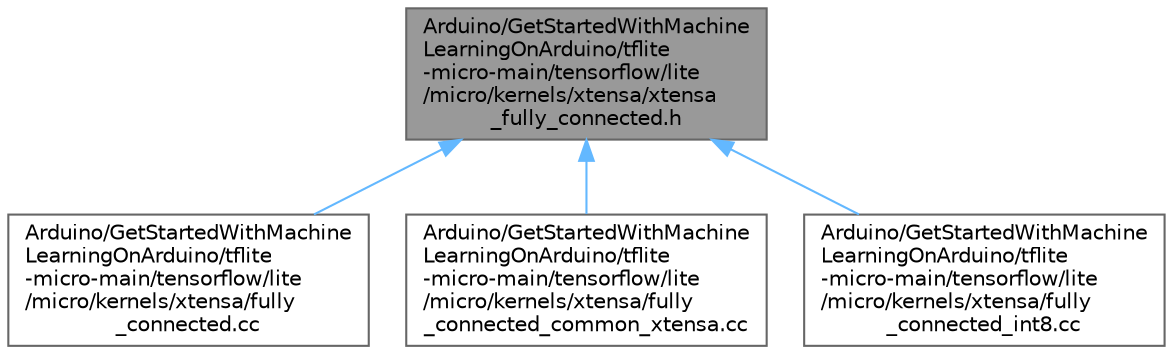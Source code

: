 digraph "Arduino/GetStartedWithMachineLearningOnArduino/tflite-micro-main/tensorflow/lite/micro/kernels/xtensa/xtensa_fully_connected.h"
{
 // LATEX_PDF_SIZE
  bgcolor="transparent";
  edge [fontname=Helvetica,fontsize=10,labelfontname=Helvetica,labelfontsize=10];
  node [fontname=Helvetica,fontsize=10,shape=box,height=0.2,width=0.4];
  Node1 [id="Node000001",label="Arduino/GetStartedWithMachine\lLearningOnArduino/tflite\l-micro-main/tensorflow/lite\l/micro/kernels/xtensa/xtensa\l_fully_connected.h",height=0.2,width=0.4,color="gray40", fillcolor="grey60", style="filled", fontcolor="black",tooltip=" "];
  Node1 -> Node2 [id="edge1_Node000001_Node000002",dir="back",color="steelblue1",style="solid",tooltip=" "];
  Node2 [id="Node000002",label="Arduino/GetStartedWithMachine\lLearningOnArduino/tflite\l-micro-main/tensorflow/lite\l/micro/kernels/xtensa/fully\l_connected.cc",height=0.2,width=0.4,color="grey40", fillcolor="white", style="filled",URL="$tensorflow_2lite_2micro_2kernels_2xtensa_2fully__connected_8cc.html",tooltip=" "];
  Node1 -> Node3 [id="edge2_Node000001_Node000003",dir="back",color="steelblue1",style="solid",tooltip=" "];
  Node3 [id="Node000003",label="Arduino/GetStartedWithMachine\lLearningOnArduino/tflite\l-micro-main/tensorflow/lite\l/micro/kernels/xtensa/fully\l_connected_common_xtensa.cc",height=0.2,width=0.4,color="grey40", fillcolor="white", style="filled",URL="$fully__connected__common__xtensa_8cc.html",tooltip=" "];
  Node1 -> Node4 [id="edge3_Node000001_Node000004",dir="back",color="steelblue1",style="solid",tooltip=" "];
  Node4 [id="Node000004",label="Arduino/GetStartedWithMachine\lLearningOnArduino/tflite\l-micro-main/tensorflow/lite\l/micro/kernels/xtensa/fully\l_connected_int8.cc",height=0.2,width=0.4,color="grey40", fillcolor="white", style="filled",URL="$tensorflow_2lite_2micro_2kernels_2xtensa_2fully__connected__int8_8cc.html",tooltip=" "];
}
